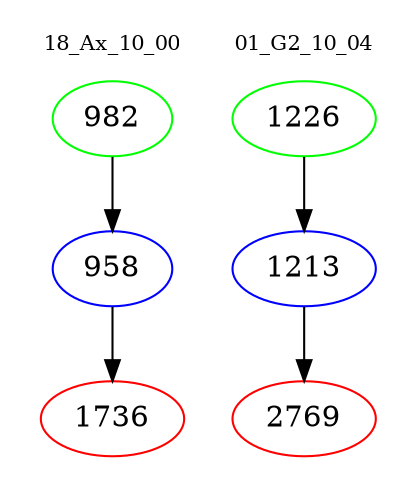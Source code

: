 digraph{
subgraph cluster_0 {
color = white
label = "18_Ax_10_00";
fontsize=10;
T0_982 [label="982", color="green"]
T0_982 -> T0_958 [color="black"]
T0_958 [label="958", color="blue"]
T0_958 -> T0_1736 [color="black"]
T0_1736 [label="1736", color="red"]
}
subgraph cluster_1 {
color = white
label = "01_G2_10_04";
fontsize=10;
T1_1226 [label="1226", color="green"]
T1_1226 -> T1_1213 [color="black"]
T1_1213 [label="1213", color="blue"]
T1_1213 -> T1_2769 [color="black"]
T1_2769 [label="2769", color="red"]
}
}

